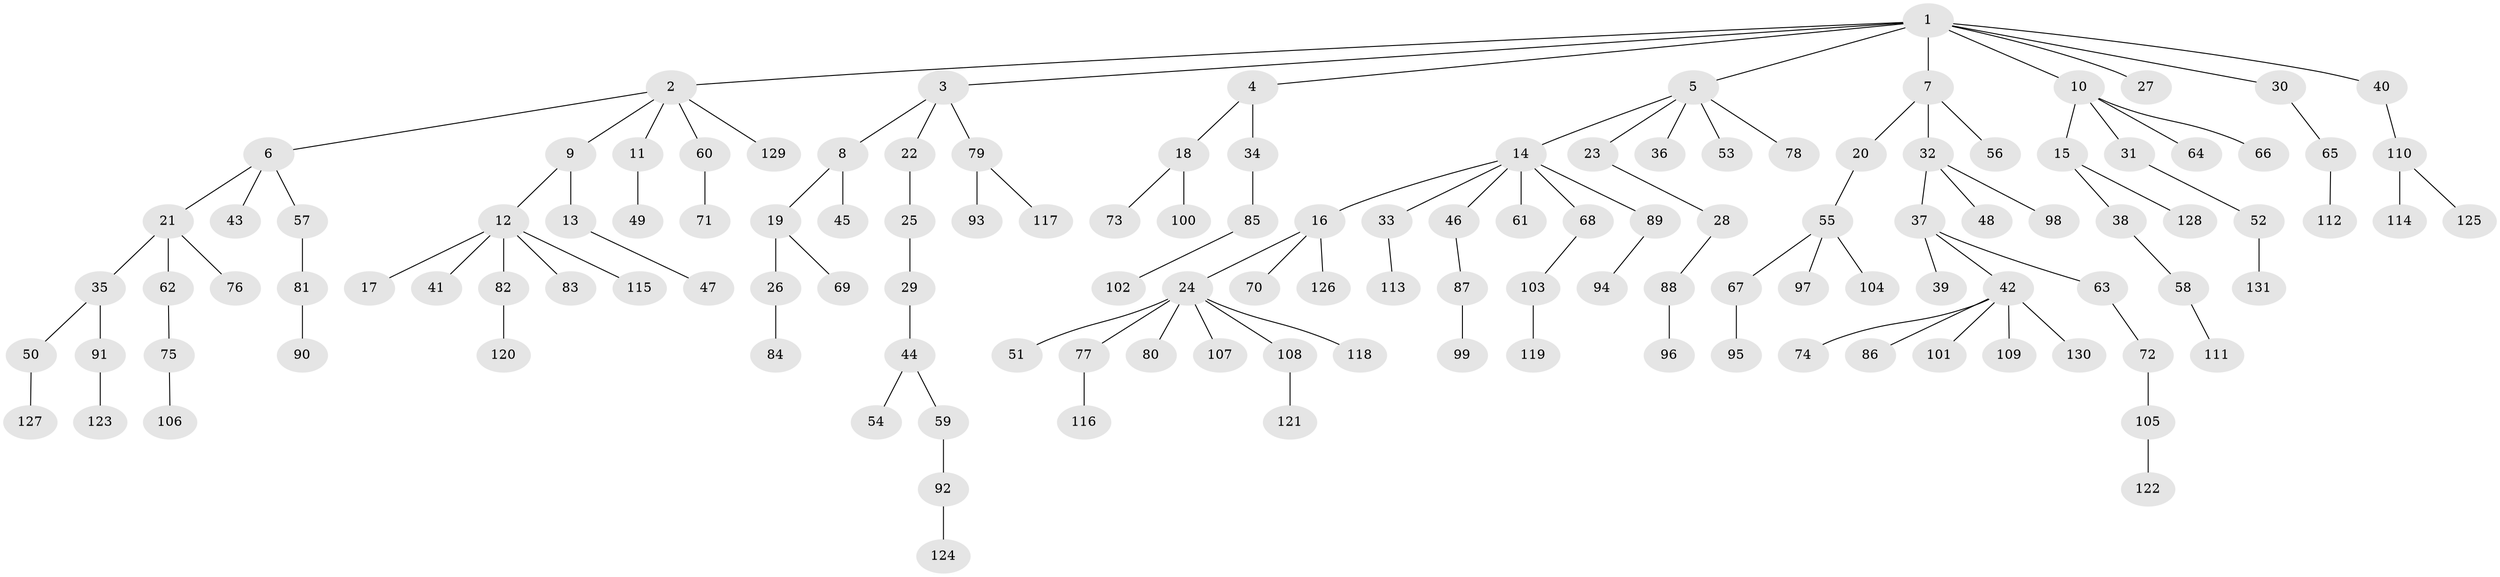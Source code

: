 // Generated by graph-tools (version 1.1) at 2025/26/03/09/25 03:26:24]
// undirected, 131 vertices, 130 edges
graph export_dot {
graph [start="1"]
  node [color=gray90,style=filled];
  1;
  2;
  3;
  4;
  5;
  6;
  7;
  8;
  9;
  10;
  11;
  12;
  13;
  14;
  15;
  16;
  17;
  18;
  19;
  20;
  21;
  22;
  23;
  24;
  25;
  26;
  27;
  28;
  29;
  30;
  31;
  32;
  33;
  34;
  35;
  36;
  37;
  38;
  39;
  40;
  41;
  42;
  43;
  44;
  45;
  46;
  47;
  48;
  49;
  50;
  51;
  52;
  53;
  54;
  55;
  56;
  57;
  58;
  59;
  60;
  61;
  62;
  63;
  64;
  65;
  66;
  67;
  68;
  69;
  70;
  71;
  72;
  73;
  74;
  75;
  76;
  77;
  78;
  79;
  80;
  81;
  82;
  83;
  84;
  85;
  86;
  87;
  88;
  89;
  90;
  91;
  92;
  93;
  94;
  95;
  96;
  97;
  98;
  99;
  100;
  101;
  102;
  103;
  104;
  105;
  106;
  107;
  108;
  109;
  110;
  111;
  112;
  113;
  114;
  115;
  116;
  117;
  118;
  119;
  120;
  121;
  122;
  123;
  124;
  125;
  126;
  127;
  128;
  129;
  130;
  131;
  1 -- 2;
  1 -- 3;
  1 -- 4;
  1 -- 5;
  1 -- 7;
  1 -- 10;
  1 -- 27;
  1 -- 30;
  1 -- 40;
  2 -- 6;
  2 -- 9;
  2 -- 11;
  2 -- 60;
  2 -- 129;
  3 -- 8;
  3 -- 22;
  3 -- 79;
  4 -- 18;
  4 -- 34;
  5 -- 14;
  5 -- 23;
  5 -- 36;
  5 -- 53;
  5 -- 78;
  6 -- 21;
  6 -- 43;
  6 -- 57;
  7 -- 20;
  7 -- 32;
  7 -- 56;
  8 -- 19;
  8 -- 45;
  9 -- 12;
  9 -- 13;
  10 -- 15;
  10 -- 31;
  10 -- 64;
  10 -- 66;
  11 -- 49;
  12 -- 17;
  12 -- 41;
  12 -- 82;
  12 -- 83;
  12 -- 115;
  13 -- 47;
  14 -- 16;
  14 -- 33;
  14 -- 46;
  14 -- 61;
  14 -- 68;
  14 -- 89;
  15 -- 38;
  15 -- 128;
  16 -- 24;
  16 -- 70;
  16 -- 126;
  18 -- 73;
  18 -- 100;
  19 -- 26;
  19 -- 69;
  20 -- 55;
  21 -- 35;
  21 -- 62;
  21 -- 76;
  22 -- 25;
  23 -- 28;
  24 -- 51;
  24 -- 77;
  24 -- 80;
  24 -- 107;
  24 -- 108;
  24 -- 118;
  25 -- 29;
  26 -- 84;
  28 -- 88;
  29 -- 44;
  30 -- 65;
  31 -- 52;
  32 -- 37;
  32 -- 48;
  32 -- 98;
  33 -- 113;
  34 -- 85;
  35 -- 50;
  35 -- 91;
  37 -- 39;
  37 -- 42;
  37 -- 63;
  38 -- 58;
  40 -- 110;
  42 -- 74;
  42 -- 86;
  42 -- 101;
  42 -- 109;
  42 -- 130;
  44 -- 54;
  44 -- 59;
  46 -- 87;
  50 -- 127;
  52 -- 131;
  55 -- 67;
  55 -- 97;
  55 -- 104;
  57 -- 81;
  58 -- 111;
  59 -- 92;
  60 -- 71;
  62 -- 75;
  63 -- 72;
  65 -- 112;
  67 -- 95;
  68 -- 103;
  72 -- 105;
  75 -- 106;
  77 -- 116;
  79 -- 93;
  79 -- 117;
  81 -- 90;
  82 -- 120;
  85 -- 102;
  87 -- 99;
  88 -- 96;
  89 -- 94;
  91 -- 123;
  92 -- 124;
  103 -- 119;
  105 -- 122;
  108 -- 121;
  110 -- 114;
  110 -- 125;
}
